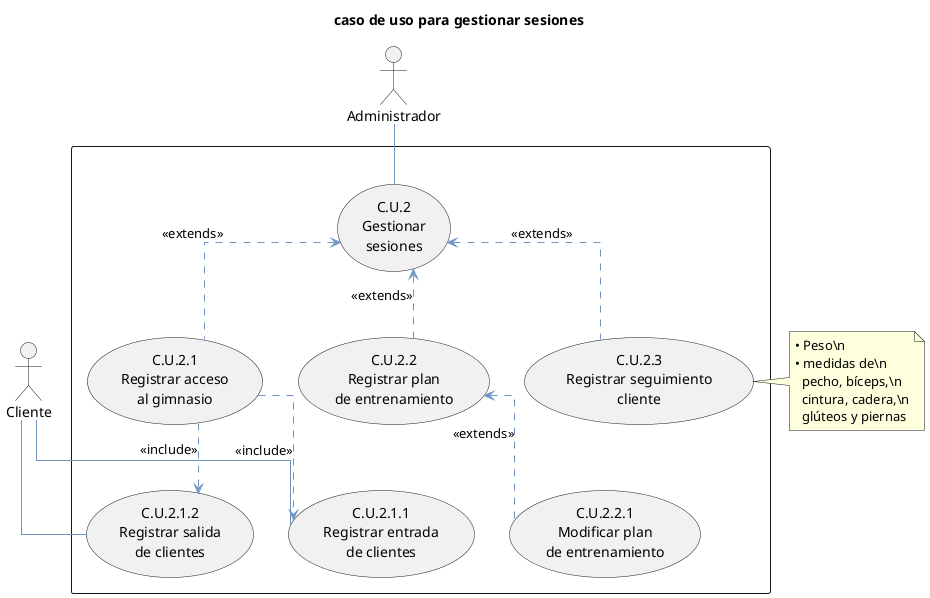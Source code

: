 @startuml
skinparam classAttributeIconSize 8
skinparam classFontSize 16
skinparam classFontName "Arial"
skinparam classBorderColor #212837
skinparam classHeaderFontColor #FFFFFF
skinparam classHeaderBackgroundColor #8BB9E6
skinparam classArrowColor #6E95C2
skinparam linetype ortho

title caso de uso para gestionar sesiones

actor Administrador
actor Cliente

rectangle " " {
    usecase "C.U.2\nGestionar\nsesiones" as CU2
    usecase "C.U.2.1\nRegistrar acceso\nal gimnasio" as CU21
    usecase "C.U.2.1.1\nRegistrar entrada\nde clientes" as CU211
    usecase "C.U.2.1.2\nRegistrar salida\nde clientes" as CU212
    usecase "C.U.2.2\nRegistrar plan\nde entrenamiento" as CU22
    usecase "C.U.2.2.1\nModificar plan\nde entrenamiento" as CU221
    usecase "C.U.2.3\nRegistrar seguimiento\ncliente" as CU23
}

' Posicionamiento visual mediante flechas ocultas
CU2 -[hidden]-> CU21
CU21 -[hidden]-> CU211
CU21 -[hidden]-> CU212
CU2 -[hidden]-> CU22
CU22 -[hidden]-> CU221
CU2 -[hidden]-> CU23

' Relaciones reales
Administrador -- CU2

CU2 <.. CU21 : <<extends>>
CU21 ..> CU211 : <<include>>
CU21 ..> CU212 : <<include>>

CU2 <.. CU22 : <<extends>>
CU22 <.. CU221 : <<extends>>

CU2 <.. CU23 : <<extends>>

Cliente -- CU211
Cliente -- CU212

note right of CU23
  • Peso\n
  • medidas de\n
    pecho, bíceps,\n
    cintura, cadera,\n
    glúteos y piernas
end note

@enduml

